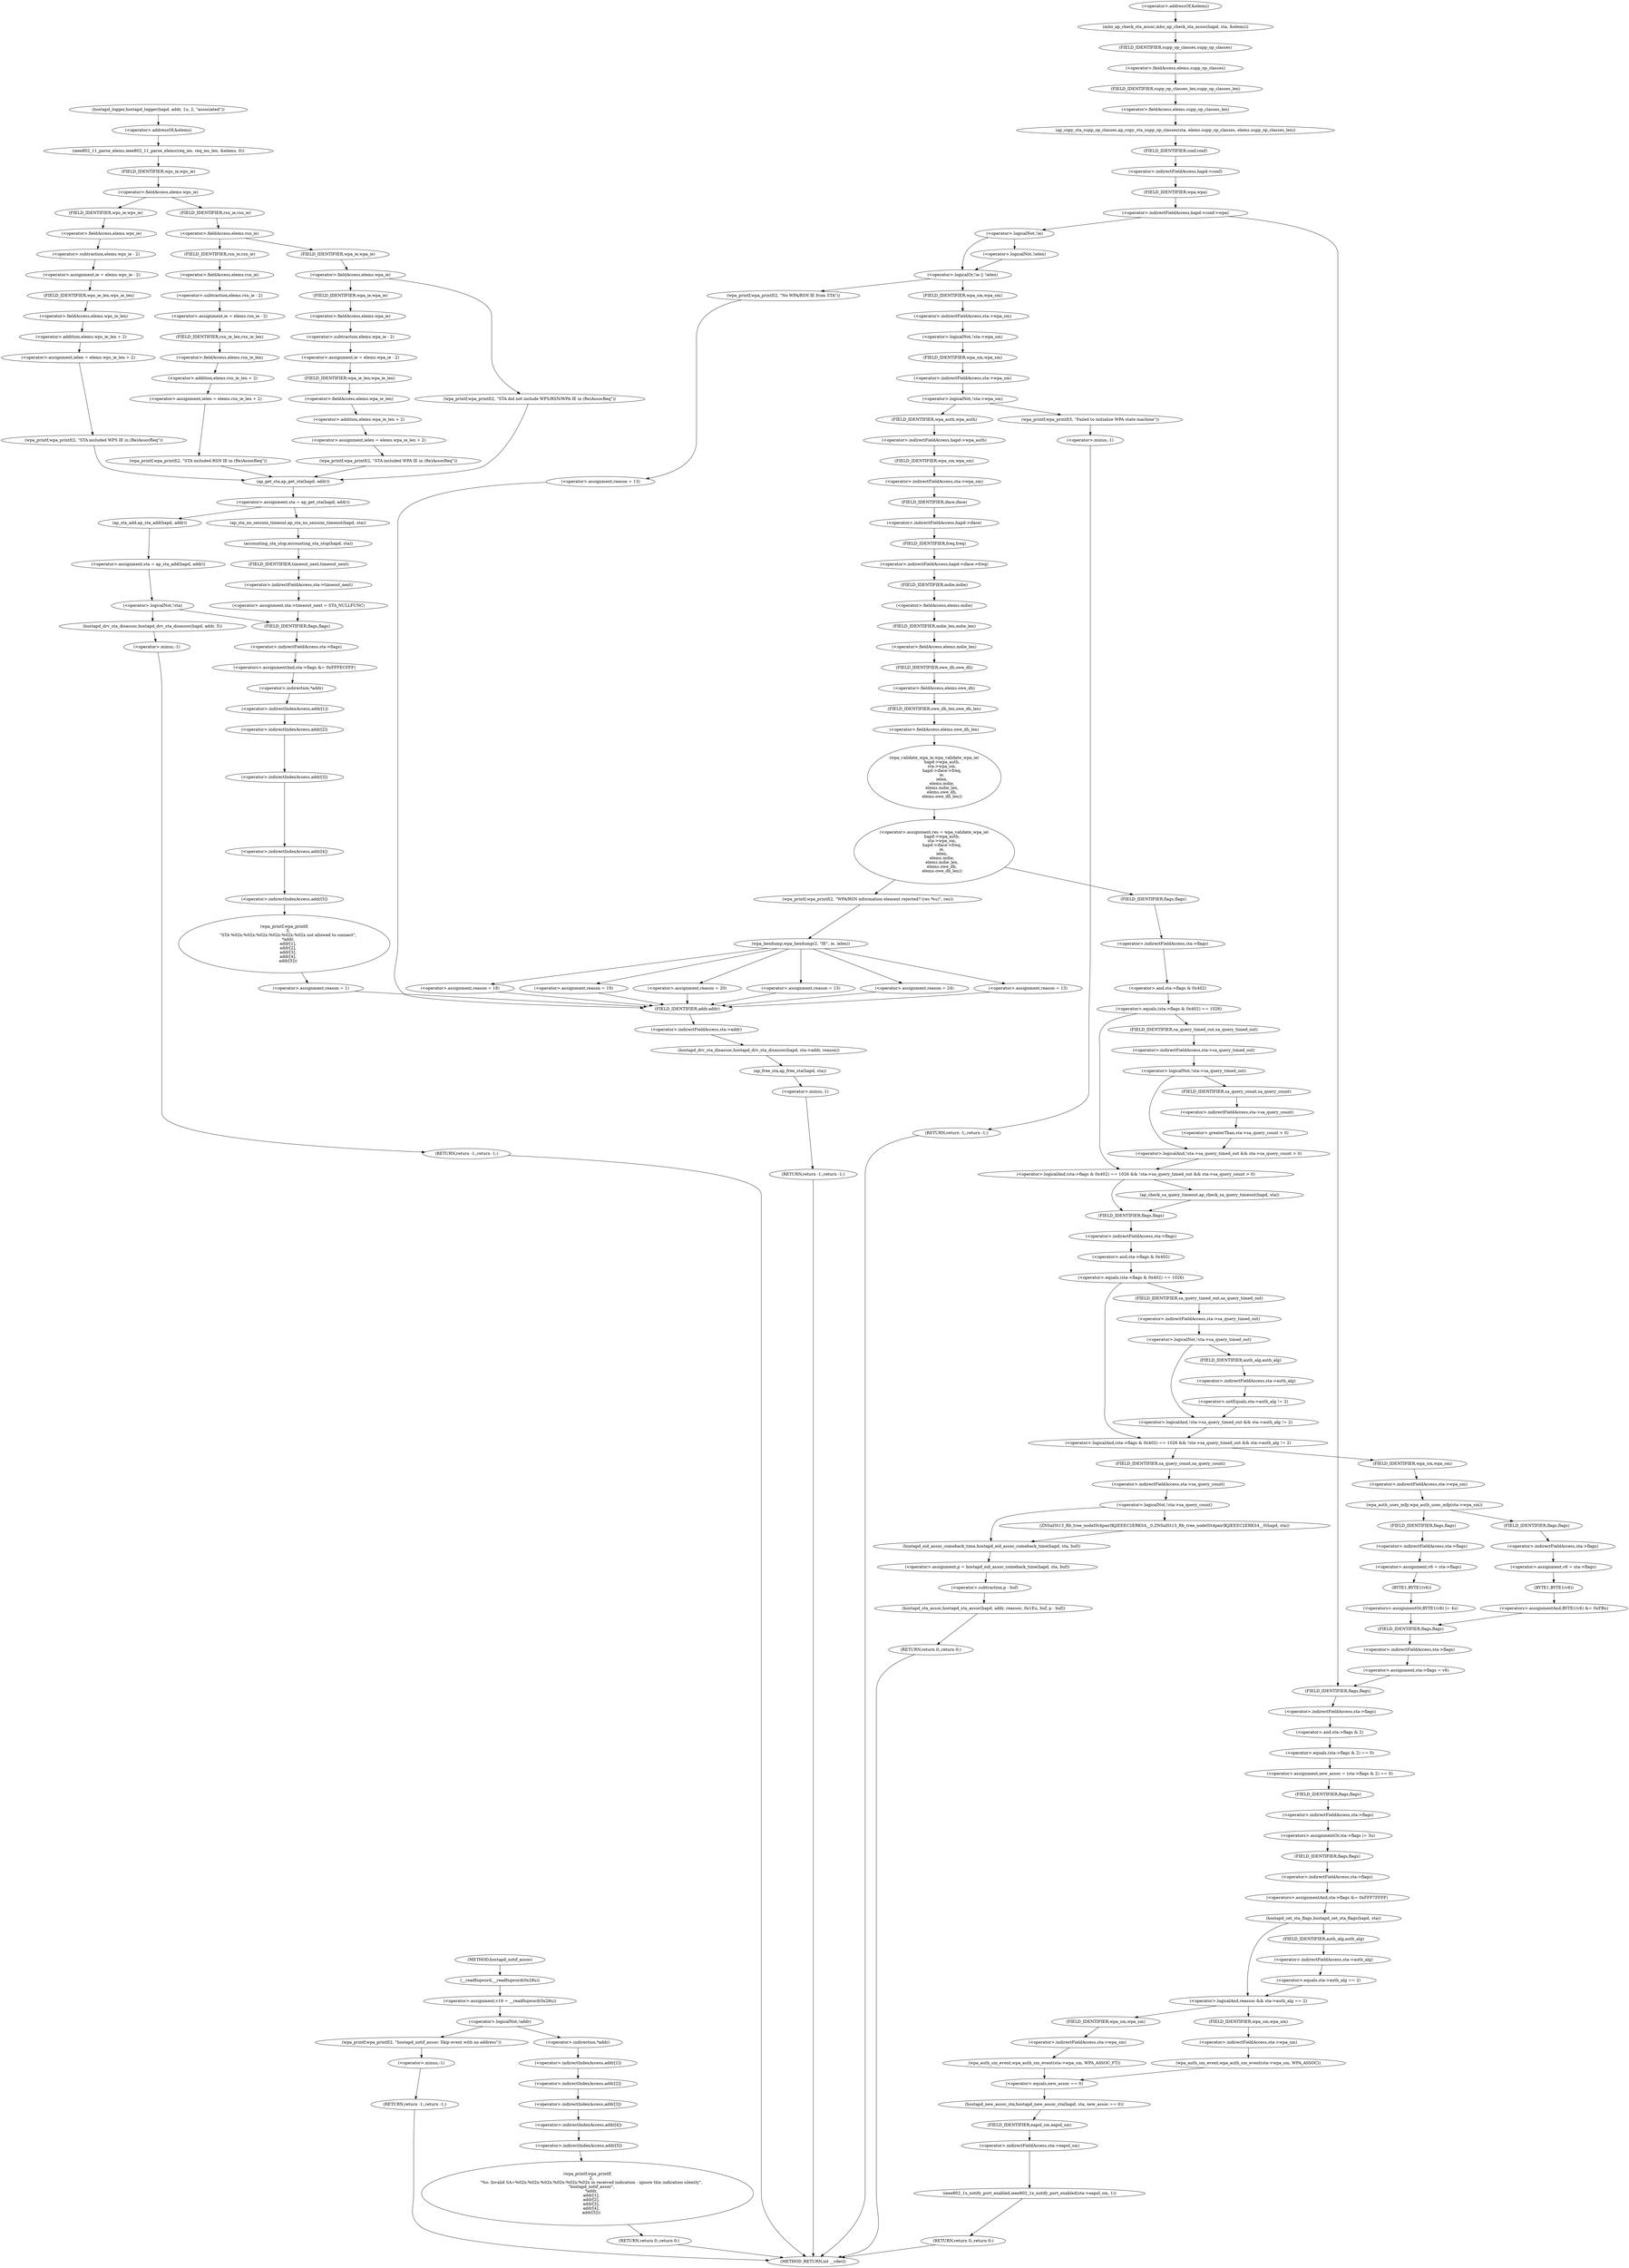 digraph hostapd_notif_assoc {  
"1000130" [label = "(<operator>.assignment,v19 = __readfsqword(0x28u))" ]
"1000132" [label = "(__readfsqword,__readfsqword(0x28u))" ]
"1000135" [label = "(<operator>.logicalNot,!addr)" ]
"1000138" [label = "(wpa_printf,wpa_printf(2, \"hostapd_notif_assoc: Skip event with no address\"))" ]
"1000141" [label = "(RETURN,return -1;,return -1;)" ]
"1000142" [label = "(<operator>.minus,-1)" ]
"1000145" [label = "(wpa_printf,wpa_printf(\n      2,\n      \"%s: Invalid SA=%02x:%02x:%02x:%02x:%02x:%02x in received indication - ignore this indication silently\",\n      \"hostapd_notif_assoc\",\n      *addr,\n      addr[1],\n      addr[2],\n      addr[3],\n      addr[4],\n      addr[5]))" ]
"1000149" [label = "(<operator>.indirection,*addr)" ]
"1000151" [label = "(<operator>.indirectIndexAccess,addr[1])" ]
"1000154" [label = "(<operator>.indirectIndexAccess,addr[2])" ]
"1000157" [label = "(<operator>.indirectIndexAccess,addr[3])" ]
"1000160" [label = "(<operator>.indirectIndexAccess,addr[4])" ]
"1000163" [label = "(<operator>.indirectIndexAccess,addr[5])" ]
"1000166" [label = "(RETURN,return 0;,return 0;)" ]
"1000168" [label = "(hostapd_logger,hostapd_logger(hapd, addr, 1u, 2, \"associated\"))" ]
"1000174" [label = "(ieee802_11_parse_elems,ieee802_11_parse_elems(req_ies, req_ies_len, &elems, 0))" ]
"1000177" [label = "(<operator>.addressOf,&elems)" ]
"1000181" [label = "(<operator>.fieldAccess,elems.wps_ie)" ]
"1000183" [label = "(FIELD_IDENTIFIER,wps_ie,wps_ie)" ]
"1000185" [label = "(<operator>.assignment,ie = elems.wps_ie - 2)" ]
"1000187" [label = "(<operator>.subtraction,elems.wps_ie - 2)" ]
"1000188" [label = "(<operator>.fieldAccess,elems.wps_ie)" ]
"1000190" [label = "(FIELD_IDENTIFIER,wps_ie,wps_ie)" ]
"1000192" [label = "(<operator>.assignment,ielen = elems.wps_ie_len + 2)" ]
"1000194" [label = "(<operator>.addition,elems.wps_ie_len + 2)" ]
"1000195" [label = "(<operator>.fieldAccess,elems.wps_ie_len)" ]
"1000197" [label = "(FIELD_IDENTIFIER,wps_ie_len,wps_ie_len)" ]
"1000199" [label = "(wpa_printf,wpa_printf(2, \"STA included WPS IE in (Re)AssocReq\"))" ]
"1000204" [label = "(<operator>.fieldAccess,elems.rsn_ie)" ]
"1000206" [label = "(FIELD_IDENTIFIER,rsn_ie,rsn_ie)" ]
"1000208" [label = "(<operator>.assignment,ie = elems.rsn_ie - 2)" ]
"1000210" [label = "(<operator>.subtraction,elems.rsn_ie - 2)" ]
"1000211" [label = "(<operator>.fieldAccess,elems.rsn_ie)" ]
"1000213" [label = "(FIELD_IDENTIFIER,rsn_ie,rsn_ie)" ]
"1000215" [label = "(<operator>.assignment,ielen = elems.rsn_ie_len + 2)" ]
"1000217" [label = "(<operator>.addition,elems.rsn_ie_len + 2)" ]
"1000218" [label = "(<operator>.fieldAccess,elems.rsn_ie_len)" ]
"1000220" [label = "(FIELD_IDENTIFIER,rsn_ie_len,rsn_ie_len)" ]
"1000222" [label = "(wpa_printf,wpa_printf(2, \"STA included RSN IE in (Re)AssocReq\"))" ]
"1000227" [label = "(<operator>.fieldAccess,elems.wpa_ie)" ]
"1000229" [label = "(FIELD_IDENTIFIER,wpa_ie,wpa_ie)" ]
"1000231" [label = "(<operator>.assignment,ie = elems.wpa_ie - 2)" ]
"1000233" [label = "(<operator>.subtraction,elems.wpa_ie - 2)" ]
"1000234" [label = "(<operator>.fieldAccess,elems.wpa_ie)" ]
"1000236" [label = "(FIELD_IDENTIFIER,wpa_ie,wpa_ie)" ]
"1000238" [label = "(<operator>.assignment,ielen = elems.wpa_ie_len + 2)" ]
"1000240" [label = "(<operator>.addition,elems.wpa_ie_len + 2)" ]
"1000241" [label = "(<operator>.fieldAccess,elems.wpa_ie_len)" ]
"1000243" [label = "(FIELD_IDENTIFIER,wpa_ie_len,wpa_ie_len)" ]
"1000245" [label = "(wpa_printf,wpa_printf(2, \"STA included WPA IE in (Re)AssocReq\"))" ]
"1000252" [label = "(wpa_printf,wpa_printf(2, \"STA did not include WPS/RSN/WPA IE in (Re)AssocReq\"))" ]
"1000255" [label = "(<operator>.assignment,sta = ap_get_sta(hapd, addr))" ]
"1000257" [label = "(ap_get_sta,ap_get_sta(hapd, addr))" ]
"1000263" [label = "(ap_sta_no_session_timeout,ap_sta_no_session_timeout(hapd, sta))" ]
"1000266" [label = "(accounting_sta_stop,accounting_sta_stop(hapd, sta))" ]
"1000269" [label = "(<operator>.assignment,sta->timeout_next = STA_NULLFUNC)" ]
"1000270" [label = "(<operator>.indirectFieldAccess,sta->timeout_next)" ]
"1000272" [label = "(FIELD_IDENTIFIER,timeout_next,timeout_next)" ]
"1000276" [label = "(<operator>.assignment,sta = ap_sta_add(hapd, addr))" ]
"1000278" [label = "(ap_sta_add,ap_sta_add(hapd, addr))" ]
"1000282" [label = "(<operator>.logicalNot,!sta)" ]
"1000285" [label = "(hostapd_drv_sta_disassoc,hostapd_drv_sta_disassoc(hapd, addr, 5))" ]
"1000289" [label = "(RETURN,return -1;,return -1;)" ]
"1000290" [label = "(<operator>.minus,-1)" ]
"1000292" [label = "(<operators>.assignmentAnd,sta->flags &= 0xFFFECFFF)" ]
"1000293" [label = "(<operator>.indirectFieldAccess,sta->flags)" ]
"1000295" [label = "(FIELD_IDENTIFIER,flags,flags)" ]
"1000298" [label = "(wpa_printf,wpa_printf(\n      3,\n      \"STA %02x:%02x:%02x:%02x:%02x:%02x not allowed to connect\",\n      *addr,\n      addr[1],\n      addr[2],\n      addr[3],\n      addr[4],\n      addr[5]))" ]
"1000301" [label = "(<operator>.indirection,*addr)" ]
"1000303" [label = "(<operator>.indirectIndexAccess,addr[1])" ]
"1000306" [label = "(<operator>.indirectIndexAccess,addr[2])" ]
"1000309" [label = "(<operator>.indirectIndexAccess,addr[3])" ]
"1000312" [label = "(<operator>.indirectIndexAccess,addr[4])" ]
"1000315" [label = "(<operator>.indirectIndexAccess,addr[5])" ]
"1000318" [label = "(<operator>.assignment,reason = 1)" ]
"1000322" [label = "(hostapd_drv_sta_disassoc,hostapd_drv_sta_disassoc(hapd, sta->addr, reason))" ]
"1000324" [label = "(<operator>.indirectFieldAccess,sta->addr)" ]
"1000326" [label = "(FIELD_IDENTIFIER,addr,addr)" ]
"1000328" [label = "(ap_free_sta,ap_free_sta(hapd, sta))" ]
"1000331" [label = "(RETURN,return -1;,return -1;)" ]
"1000332" [label = "(<operator>.minus,-1)" ]
"1000334" [label = "(mbo_ap_check_sta_assoc,mbo_ap_check_sta_assoc(hapd, sta, &elems))" ]
"1000337" [label = "(<operator>.addressOf,&elems)" ]
"1000339" [label = "(ap_copy_sta_supp_op_classes,ap_copy_sta_supp_op_classes(sta, elems.supp_op_classes, elems.supp_op_classes_len))" ]
"1000341" [label = "(<operator>.fieldAccess,elems.supp_op_classes)" ]
"1000343" [label = "(FIELD_IDENTIFIER,supp_op_classes,supp_op_classes)" ]
"1000344" [label = "(<operator>.fieldAccess,elems.supp_op_classes_len)" ]
"1000346" [label = "(FIELD_IDENTIFIER,supp_op_classes_len,supp_op_classes_len)" ]
"1000348" [label = "(<operator>.indirectFieldAccess,hapd->conf->wpa)" ]
"1000349" [label = "(<operator>.indirectFieldAccess,hapd->conf)" ]
"1000351" [label = "(FIELD_IDENTIFIER,conf,conf)" ]
"1000352" [label = "(FIELD_IDENTIFIER,wpa,wpa)" ]
"1000355" [label = "(<operator>.logicalOr,!ie || !ielen)" ]
"1000356" [label = "(<operator>.logicalNot,!ie)" ]
"1000358" [label = "(<operator>.logicalNot,!ielen)" ]
"1000361" [label = "(wpa_printf,wpa_printf(2, \"No WPA/RSN IE from STA\"))" ]
"1000364" [label = "(<operator>.assignment,reason = 13)" ]
"1000369" [label = "(<operator>.logicalNot,!sta->wpa_sm)" ]
"1000370" [label = "(<operator>.indirectFieldAccess,sta->wpa_sm)" ]
"1000372" [label = "(FIELD_IDENTIFIER,wpa_sm,wpa_sm)" ]
"1000374" [label = "(<operator>.logicalNot,!sta->wpa_sm)" ]
"1000375" [label = "(<operator>.indirectFieldAccess,sta->wpa_sm)" ]
"1000377" [label = "(FIELD_IDENTIFIER,wpa_sm,wpa_sm)" ]
"1000379" [label = "(wpa_printf,wpa_printf(5, \"Failed to initialize WPA state machine\"))" ]
"1000382" [label = "(RETURN,return -1;,return -1;)" ]
"1000383" [label = "(<operator>.minus,-1)" ]
"1000385" [label = "(<operator>.assignment,res = wpa_validate_wpa_ie(\n            hapd->wpa_auth,\n            sta->wpa_sm,\n            hapd->iface->freq,\n            ie,\n            ielen,\n            elems.mdie,\n            elems.mdie_len,\n            elems.owe_dh,\n            elems.owe_dh_len))" ]
"1000387" [label = "(wpa_validate_wpa_ie,wpa_validate_wpa_ie(\n            hapd->wpa_auth,\n            sta->wpa_sm,\n            hapd->iface->freq,\n            ie,\n            ielen,\n            elems.mdie,\n            elems.mdie_len,\n            elems.owe_dh,\n            elems.owe_dh_len))" ]
"1000388" [label = "(<operator>.indirectFieldAccess,hapd->wpa_auth)" ]
"1000390" [label = "(FIELD_IDENTIFIER,wpa_auth,wpa_auth)" ]
"1000391" [label = "(<operator>.indirectFieldAccess,sta->wpa_sm)" ]
"1000393" [label = "(FIELD_IDENTIFIER,wpa_sm,wpa_sm)" ]
"1000394" [label = "(<operator>.indirectFieldAccess,hapd->iface->freq)" ]
"1000395" [label = "(<operator>.indirectFieldAccess,hapd->iface)" ]
"1000397" [label = "(FIELD_IDENTIFIER,iface,iface)" ]
"1000398" [label = "(FIELD_IDENTIFIER,freq,freq)" ]
"1000401" [label = "(<operator>.fieldAccess,elems.mdie)" ]
"1000403" [label = "(FIELD_IDENTIFIER,mdie,mdie)" ]
"1000404" [label = "(<operator>.fieldAccess,elems.mdie_len)" ]
"1000406" [label = "(FIELD_IDENTIFIER,mdie_len,mdie_len)" ]
"1000407" [label = "(<operator>.fieldAccess,elems.owe_dh)" ]
"1000409" [label = "(FIELD_IDENTIFIER,owe_dh,owe_dh)" ]
"1000410" [label = "(<operator>.fieldAccess,elems.owe_dh_len)" ]
"1000412" [label = "(FIELD_IDENTIFIER,owe_dh_len,owe_dh_len)" ]
"1000416" [label = "(wpa_printf,wpa_printf(2, \"WPA/RSN information element rejected? (res %u)\", res))" ]
"1000420" [label = "(wpa_hexdump,wpa_hexdump(2, \"IE\", ie, ielen))" ]
"1000429" [label = "(<operator>.assignment,reason = 18)" ]
"1000434" [label = "(<operator>.assignment,reason = 19)" ]
"1000439" [label = "(<operator>.assignment,reason = 20)" ]
"1000444" [label = "(<operator>.assignment,reason = 13)" ]
"1000449" [label = "(<operator>.assignment,reason = 24)" ]
"1000454" [label = "(<operator>.assignment,reason = 13)" ]
"1000460" [label = "(<operator>.logicalAnd,(sta->flags & 0x402) == 1026 && !sta->sa_query_timed_out && sta->sa_query_count > 0)" ]
"1000461" [label = "(<operator>.equals,(sta->flags & 0x402) == 1026)" ]
"1000462" [label = "(<operator>.and,sta->flags & 0x402)" ]
"1000463" [label = "(<operator>.indirectFieldAccess,sta->flags)" ]
"1000465" [label = "(FIELD_IDENTIFIER,flags,flags)" ]
"1000468" [label = "(<operator>.logicalAnd,!sta->sa_query_timed_out && sta->sa_query_count > 0)" ]
"1000469" [label = "(<operator>.logicalNot,!sta->sa_query_timed_out)" ]
"1000470" [label = "(<operator>.indirectFieldAccess,sta->sa_query_timed_out)" ]
"1000472" [label = "(FIELD_IDENTIFIER,sa_query_timed_out,sa_query_timed_out)" ]
"1000473" [label = "(<operator>.greaterThan,sta->sa_query_count > 0)" ]
"1000474" [label = "(<operator>.indirectFieldAccess,sta->sa_query_count)" ]
"1000476" [label = "(FIELD_IDENTIFIER,sa_query_count,sa_query_count)" ]
"1000478" [label = "(ap_check_sa_query_timeout,ap_check_sa_query_timeout(hapd, sta))" ]
"1000482" [label = "(<operator>.logicalAnd,(sta->flags & 0x402) == 1026 && !sta->sa_query_timed_out && sta->auth_alg != 2)" ]
"1000483" [label = "(<operator>.equals,(sta->flags & 0x402) == 1026)" ]
"1000484" [label = "(<operator>.and,sta->flags & 0x402)" ]
"1000485" [label = "(<operator>.indirectFieldAccess,sta->flags)" ]
"1000487" [label = "(FIELD_IDENTIFIER,flags,flags)" ]
"1000490" [label = "(<operator>.logicalAnd,!sta->sa_query_timed_out && sta->auth_alg != 2)" ]
"1000491" [label = "(<operator>.logicalNot,!sta->sa_query_timed_out)" ]
"1000492" [label = "(<operator>.indirectFieldAccess,sta->sa_query_timed_out)" ]
"1000494" [label = "(FIELD_IDENTIFIER,sa_query_timed_out,sa_query_timed_out)" ]
"1000495" [label = "(<operator>.notEquals,sta->auth_alg != 2)" ]
"1000496" [label = "(<operator>.indirectFieldAccess,sta->auth_alg)" ]
"1000498" [label = "(FIELD_IDENTIFIER,auth_alg,auth_alg)" ]
"1000502" [label = "(<operator>.logicalNot,!sta->sa_query_count)" ]
"1000503" [label = "(<operator>.indirectFieldAccess,sta->sa_query_count)" ]
"1000505" [label = "(FIELD_IDENTIFIER,sa_query_count,sa_query_count)" ]
"1000506" [label = "(ZNSaISt13_Rb_tree_nodeISt4pairIKjlEEEC2ERKS4__0,ZNSaISt13_Rb_tree_nodeISt4pairIKjlEEEC2ERKS4__0(hapd, sta))" ]
"1000509" [label = "(<operator>.assignment,p = hostapd_eid_assoc_comeback_time(hapd, sta, buf))" ]
"1000511" [label = "(hostapd_eid_assoc_comeback_time,hostapd_eid_assoc_comeback_time(hapd, sta, buf))" ]
"1000515" [label = "(hostapd_sta_assoc,hostapd_sta_assoc(hapd, addr, reassoc, 0x1Eu, buf, p - buf))" ]
"1000521" [label = "(<operator>.subtraction,p - buf)" ]
"1000524" [label = "(RETURN,return 0;,return 0;)" ]
"1000527" [label = "(wpa_auth_uses_mfp,wpa_auth_uses_mfp(sta->wpa_sm))" ]
"1000528" [label = "(<operator>.indirectFieldAccess,sta->wpa_sm)" ]
"1000530" [label = "(FIELD_IDENTIFIER,wpa_sm,wpa_sm)" ]
"1000532" [label = "(<operator>.assignment,v6 = sta->flags)" ]
"1000534" [label = "(<operator>.indirectFieldAccess,sta->flags)" ]
"1000536" [label = "(FIELD_IDENTIFIER,flags,flags)" ]
"1000537" [label = "(<operators>.assignmentOr,BYTE1(v6) |= 4u)" ]
"1000538" [label = "(BYTE1,BYTE1(v6))" ]
"1000543" [label = "(<operator>.assignment,v6 = sta->flags)" ]
"1000545" [label = "(<operator>.indirectFieldAccess,sta->flags)" ]
"1000547" [label = "(FIELD_IDENTIFIER,flags,flags)" ]
"1000548" [label = "(<operators>.assignmentAnd,BYTE1(v6) &= 0xFBu)" ]
"1000549" [label = "(BYTE1,BYTE1(v6))" ]
"1000552" [label = "(<operator>.assignment,sta->flags = v6)" ]
"1000553" [label = "(<operator>.indirectFieldAccess,sta->flags)" ]
"1000555" [label = "(FIELD_IDENTIFIER,flags,flags)" ]
"1000557" [label = "(<operator>.assignment,new_assoc = (sta->flags & 2) == 0)" ]
"1000559" [label = "(<operator>.equals,(sta->flags & 2) == 0)" ]
"1000560" [label = "(<operator>.and,sta->flags & 2)" ]
"1000561" [label = "(<operator>.indirectFieldAccess,sta->flags)" ]
"1000563" [label = "(FIELD_IDENTIFIER,flags,flags)" ]
"1000566" [label = "(<operators>.assignmentOr,sta->flags |= 3u)" ]
"1000567" [label = "(<operator>.indirectFieldAccess,sta->flags)" ]
"1000569" [label = "(FIELD_IDENTIFIER,flags,flags)" ]
"1000571" [label = "(<operators>.assignmentAnd,sta->flags &= 0xFFF7FFFF)" ]
"1000572" [label = "(<operator>.indirectFieldAccess,sta->flags)" ]
"1000574" [label = "(FIELD_IDENTIFIER,flags,flags)" ]
"1000576" [label = "(hostapd_set_sta_flags,hostapd_set_sta_flags(hapd, sta))" ]
"1000580" [label = "(<operator>.logicalAnd,reassoc && sta->auth_alg == 2)" ]
"1000582" [label = "(<operator>.equals,sta->auth_alg == 2)" ]
"1000583" [label = "(<operator>.indirectFieldAccess,sta->auth_alg)" ]
"1000585" [label = "(FIELD_IDENTIFIER,auth_alg,auth_alg)" ]
"1000587" [label = "(wpa_auth_sm_event,wpa_auth_sm_event(sta->wpa_sm, WPA_ASSOC_FT))" ]
"1000588" [label = "(<operator>.indirectFieldAccess,sta->wpa_sm)" ]
"1000590" [label = "(FIELD_IDENTIFIER,wpa_sm,wpa_sm)" ]
"1000593" [label = "(wpa_auth_sm_event,wpa_auth_sm_event(sta->wpa_sm, WPA_ASSOC))" ]
"1000594" [label = "(<operator>.indirectFieldAccess,sta->wpa_sm)" ]
"1000596" [label = "(FIELD_IDENTIFIER,wpa_sm,wpa_sm)" ]
"1000598" [label = "(hostapd_new_assoc_sta,hostapd_new_assoc_sta(hapd, sta, new_assoc == 0))" ]
"1000601" [label = "(<operator>.equals,new_assoc == 0)" ]
"1000604" [label = "(ieee802_1x_notify_port_enabled,ieee802_1x_notify_port_enabled(sta->eapol_sm, 1))" ]
"1000605" [label = "(<operator>.indirectFieldAccess,sta->eapol_sm)" ]
"1000607" [label = "(FIELD_IDENTIFIER,eapol_sm,eapol_sm)" ]
"1000609" [label = "(RETURN,return 0;,return 0;)" ]
"1000112" [label = "(METHOD,hostapd_notif_assoc)" ]
"1000611" [label = "(METHOD_RETURN,int __cdecl)" ]
  "1000130" -> "1000135" 
  "1000132" -> "1000130" 
  "1000135" -> "1000138" 
  "1000135" -> "1000149" 
  "1000138" -> "1000142" 
  "1000141" -> "1000611" 
  "1000142" -> "1000141" 
  "1000145" -> "1000166" 
  "1000149" -> "1000151" 
  "1000151" -> "1000154" 
  "1000154" -> "1000157" 
  "1000157" -> "1000160" 
  "1000160" -> "1000163" 
  "1000163" -> "1000145" 
  "1000166" -> "1000611" 
  "1000168" -> "1000177" 
  "1000174" -> "1000183" 
  "1000177" -> "1000174" 
  "1000181" -> "1000190" 
  "1000181" -> "1000206" 
  "1000183" -> "1000181" 
  "1000185" -> "1000197" 
  "1000187" -> "1000185" 
  "1000188" -> "1000187" 
  "1000190" -> "1000188" 
  "1000192" -> "1000199" 
  "1000194" -> "1000192" 
  "1000195" -> "1000194" 
  "1000197" -> "1000195" 
  "1000199" -> "1000257" 
  "1000204" -> "1000213" 
  "1000204" -> "1000229" 
  "1000206" -> "1000204" 
  "1000208" -> "1000220" 
  "1000210" -> "1000208" 
  "1000211" -> "1000210" 
  "1000213" -> "1000211" 
  "1000215" -> "1000222" 
  "1000217" -> "1000215" 
  "1000218" -> "1000217" 
  "1000220" -> "1000218" 
  "1000222" -> "1000257" 
  "1000227" -> "1000236" 
  "1000227" -> "1000252" 
  "1000229" -> "1000227" 
  "1000231" -> "1000243" 
  "1000233" -> "1000231" 
  "1000234" -> "1000233" 
  "1000236" -> "1000234" 
  "1000238" -> "1000245" 
  "1000240" -> "1000238" 
  "1000241" -> "1000240" 
  "1000243" -> "1000241" 
  "1000245" -> "1000257" 
  "1000252" -> "1000257" 
  "1000255" -> "1000263" 
  "1000255" -> "1000278" 
  "1000257" -> "1000255" 
  "1000263" -> "1000266" 
  "1000266" -> "1000272" 
  "1000269" -> "1000295" 
  "1000270" -> "1000269" 
  "1000272" -> "1000270" 
  "1000276" -> "1000282" 
  "1000278" -> "1000276" 
  "1000282" -> "1000285" 
  "1000282" -> "1000295" 
  "1000285" -> "1000290" 
  "1000289" -> "1000611" 
  "1000290" -> "1000289" 
  "1000292" -> "1000301" 
  "1000293" -> "1000292" 
  "1000295" -> "1000293" 
  "1000298" -> "1000318" 
  "1000301" -> "1000303" 
  "1000303" -> "1000306" 
  "1000306" -> "1000309" 
  "1000309" -> "1000312" 
  "1000312" -> "1000315" 
  "1000315" -> "1000298" 
  "1000318" -> "1000326" 
  "1000322" -> "1000328" 
  "1000324" -> "1000322" 
  "1000326" -> "1000324" 
  "1000328" -> "1000332" 
  "1000331" -> "1000611" 
  "1000332" -> "1000331" 
  "1000334" -> "1000343" 
  "1000337" -> "1000334" 
  "1000339" -> "1000351" 
  "1000341" -> "1000346" 
  "1000343" -> "1000341" 
  "1000344" -> "1000339" 
  "1000346" -> "1000344" 
  "1000348" -> "1000356" 
  "1000348" -> "1000563" 
  "1000349" -> "1000352" 
  "1000351" -> "1000349" 
  "1000352" -> "1000348" 
  "1000355" -> "1000361" 
  "1000355" -> "1000372" 
  "1000356" -> "1000355" 
  "1000356" -> "1000358" 
  "1000358" -> "1000355" 
  "1000361" -> "1000364" 
  "1000364" -> "1000326" 
  "1000369" -> "1000377" 
  "1000370" -> "1000369" 
  "1000372" -> "1000370" 
  "1000374" -> "1000379" 
  "1000374" -> "1000390" 
  "1000375" -> "1000374" 
  "1000377" -> "1000375" 
  "1000379" -> "1000383" 
  "1000382" -> "1000611" 
  "1000383" -> "1000382" 
  "1000385" -> "1000416" 
  "1000385" -> "1000465" 
  "1000387" -> "1000385" 
  "1000388" -> "1000393" 
  "1000390" -> "1000388" 
  "1000391" -> "1000397" 
  "1000393" -> "1000391" 
  "1000394" -> "1000403" 
  "1000395" -> "1000398" 
  "1000397" -> "1000395" 
  "1000398" -> "1000394" 
  "1000401" -> "1000406" 
  "1000403" -> "1000401" 
  "1000404" -> "1000409" 
  "1000406" -> "1000404" 
  "1000407" -> "1000412" 
  "1000409" -> "1000407" 
  "1000410" -> "1000387" 
  "1000412" -> "1000410" 
  "1000416" -> "1000420" 
  "1000420" -> "1000429" 
  "1000420" -> "1000434" 
  "1000420" -> "1000439" 
  "1000420" -> "1000444" 
  "1000420" -> "1000449" 
  "1000420" -> "1000454" 
  "1000429" -> "1000326" 
  "1000434" -> "1000326" 
  "1000439" -> "1000326" 
  "1000444" -> "1000326" 
  "1000449" -> "1000326" 
  "1000454" -> "1000326" 
  "1000460" -> "1000478" 
  "1000460" -> "1000487" 
  "1000461" -> "1000460" 
  "1000461" -> "1000472" 
  "1000462" -> "1000461" 
  "1000463" -> "1000462" 
  "1000465" -> "1000463" 
  "1000468" -> "1000460" 
  "1000469" -> "1000468" 
  "1000469" -> "1000476" 
  "1000470" -> "1000469" 
  "1000472" -> "1000470" 
  "1000473" -> "1000468" 
  "1000474" -> "1000473" 
  "1000476" -> "1000474" 
  "1000478" -> "1000487" 
  "1000482" -> "1000505" 
  "1000482" -> "1000530" 
  "1000483" -> "1000482" 
  "1000483" -> "1000494" 
  "1000484" -> "1000483" 
  "1000485" -> "1000484" 
  "1000487" -> "1000485" 
  "1000490" -> "1000482" 
  "1000491" -> "1000490" 
  "1000491" -> "1000498" 
  "1000492" -> "1000491" 
  "1000494" -> "1000492" 
  "1000495" -> "1000490" 
  "1000496" -> "1000495" 
  "1000498" -> "1000496" 
  "1000502" -> "1000506" 
  "1000502" -> "1000511" 
  "1000503" -> "1000502" 
  "1000505" -> "1000503" 
  "1000506" -> "1000511" 
  "1000509" -> "1000521" 
  "1000511" -> "1000509" 
  "1000515" -> "1000524" 
  "1000521" -> "1000515" 
  "1000524" -> "1000611" 
  "1000527" -> "1000536" 
  "1000527" -> "1000547" 
  "1000528" -> "1000527" 
  "1000530" -> "1000528" 
  "1000532" -> "1000538" 
  "1000534" -> "1000532" 
  "1000536" -> "1000534" 
  "1000537" -> "1000555" 
  "1000538" -> "1000537" 
  "1000543" -> "1000549" 
  "1000545" -> "1000543" 
  "1000547" -> "1000545" 
  "1000548" -> "1000555" 
  "1000549" -> "1000548" 
  "1000552" -> "1000563" 
  "1000553" -> "1000552" 
  "1000555" -> "1000553" 
  "1000557" -> "1000569" 
  "1000559" -> "1000557" 
  "1000560" -> "1000559" 
  "1000561" -> "1000560" 
  "1000563" -> "1000561" 
  "1000566" -> "1000574" 
  "1000567" -> "1000566" 
  "1000569" -> "1000567" 
  "1000571" -> "1000576" 
  "1000572" -> "1000571" 
  "1000574" -> "1000572" 
  "1000576" -> "1000580" 
  "1000576" -> "1000585" 
  "1000580" -> "1000590" 
  "1000580" -> "1000596" 
  "1000582" -> "1000580" 
  "1000583" -> "1000582" 
  "1000585" -> "1000583" 
  "1000587" -> "1000601" 
  "1000588" -> "1000587" 
  "1000590" -> "1000588" 
  "1000593" -> "1000601" 
  "1000594" -> "1000593" 
  "1000596" -> "1000594" 
  "1000598" -> "1000607" 
  "1000601" -> "1000598" 
  "1000604" -> "1000609" 
  "1000605" -> "1000604" 
  "1000607" -> "1000605" 
  "1000609" -> "1000611" 
  "1000112" -> "1000132" 
}
